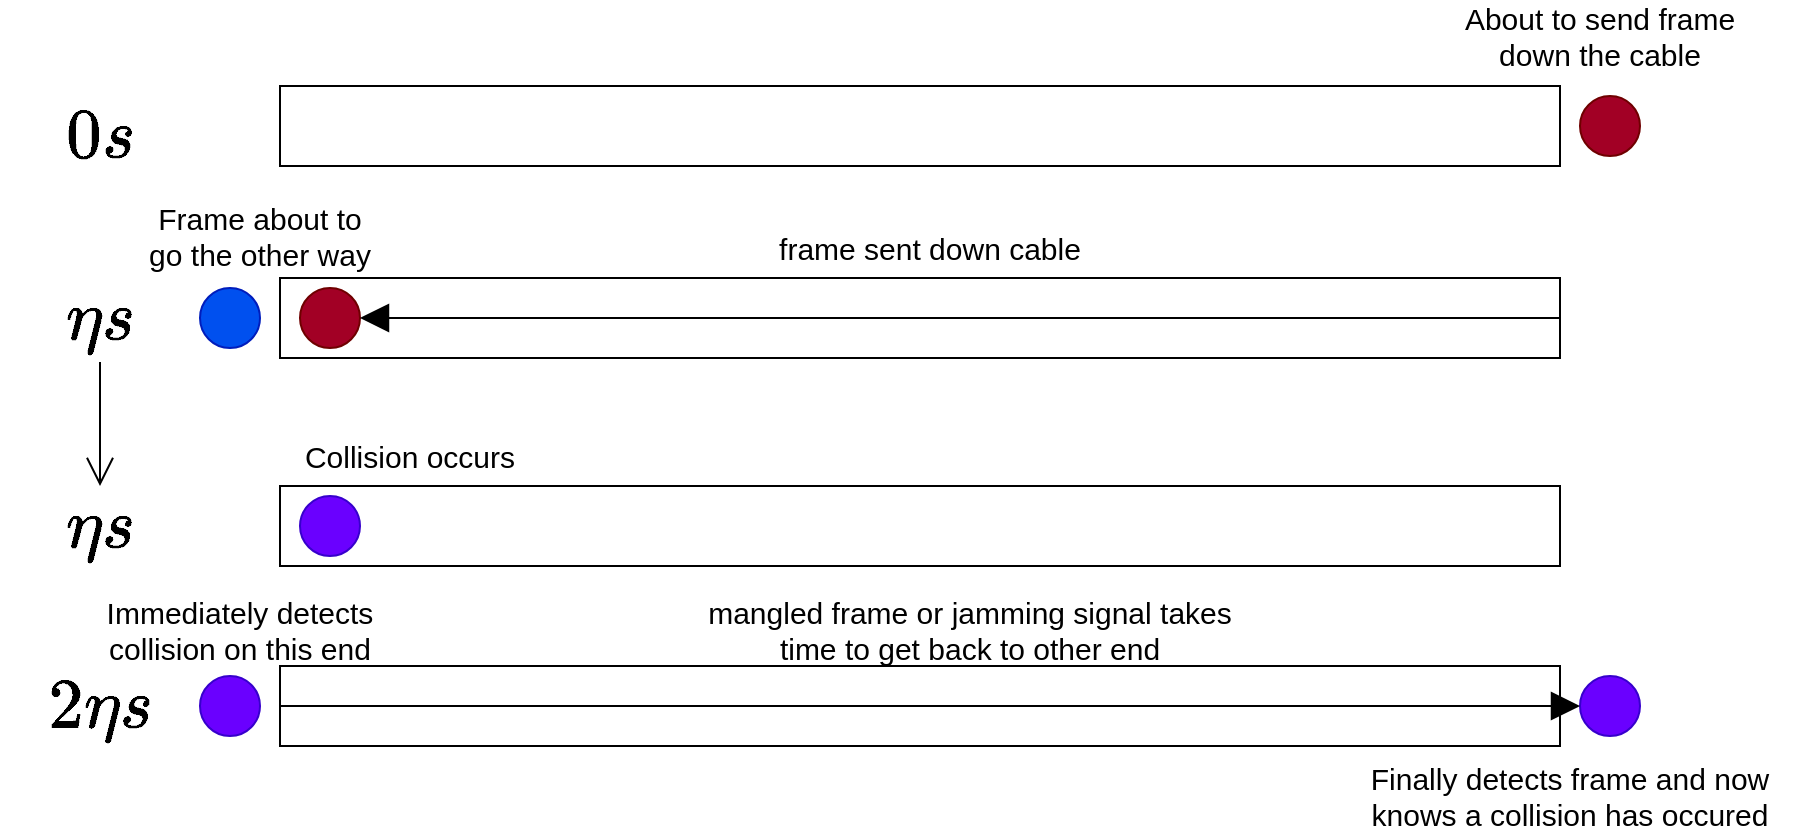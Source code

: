 <mxfile version="13.9.9" type="device"><diagram id="AEhNn1FfccWH_4S08PYE" name="Page-1"><mxGraphModel dx="1936" dy="966" grid="1" gridSize="10" guides="1" tooltips="1" connect="1" arrows="1" fold="1" page="1" pageScale="1" pageWidth="850" pageHeight="1100" math="1" shadow="0"><root><mxCell id="0"/><mxCell id="1" parent="0"/><mxCell id="gxRJ19RwaPW1aZ6zY413-2" value="" style="rounded=0;whiteSpace=wrap;html=1;" vertex="1" parent="1"><mxGeometry x="40" y="120" width="640" height="40" as="geometry"/></mxCell><mxCell id="gxRJ19RwaPW1aZ6zY413-3" value="" style="ellipse;whiteSpace=wrap;html=1;aspect=fixed;fillColor=#a20025;strokeColor=#6F0000;fontColor=#ffffff;" vertex="1" parent="1"><mxGeometry x="690" y="125" width="30" height="30" as="geometry"/></mxCell><mxCell id="gxRJ19RwaPW1aZ6zY413-4" value="" style="rounded=0;whiteSpace=wrap;html=1;" vertex="1" parent="1"><mxGeometry x="40" y="216" width="640" height="40" as="geometry"/></mxCell><mxCell id="gxRJ19RwaPW1aZ6zY413-5" value="" style="ellipse;whiteSpace=wrap;html=1;aspect=fixed;fillColor=#a20025;strokeColor=#6F0000;fontColor=#ffffff;" vertex="1" parent="1"><mxGeometry x="50" y="221" width="30" height="30" as="geometry"/></mxCell><mxCell id="gxRJ19RwaPW1aZ6zY413-8" value="" style="rounded=0;whiteSpace=wrap;html=1;" vertex="1" parent="1"><mxGeometry x="40" y="320" width="640" height="40" as="geometry"/></mxCell><mxCell id="gxRJ19RwaPW1aZ6zY413-9" value="" style="ellipse;whiteSpace=wrap;html=1;aspect=fixed;fillColor=#6a00ff;strokeColor=#3700CC;fontColor=#ffffff;" vertex="1" parent="1"><mxGeometry x="50" y="325" width="30" height="30" as="geometry"/></mxCell><mxCell id="gxRJ19RwaPW1aZ6zY413-11" value="" style="rounded=0;whiteSpace=wrap;html=1;" vertex="1" parent="1"><mxGeometry x="40" y="410" width="640" height="40" as="geometry"/></mxCell><mxCell id="gxRJ19RwaPW1aZ6zY413-12" value="" style="ellipse;whiteSpace=wrap;html=1;aspect=fixed;fillColor=#6a00ff;strokeColor=#3700CC;fontColor=#ffffff;" vertex="1" parent="1"><mxGeometry y="415" width="30" height="30" as="geometry"/></mxCell><mxCell id="gxRJ19RwaPW1aZ6zY413-13" value="" style="ellipse;whiteSpace=wrap;html=1;aspect=fixed;fillColor=#6a00ff;strokeColor=#3700CC;fontColor=#ffffff;" vertex="1" parent="1"><mxGeometry x="690" y="415" width="30" height="30" as="geometry"/></mxCell><mxCell id="gxRJ19RwaPW1aZ6zY413-14" value="" style="ellipse;whiteSpace=wrap;html=1;aspect=fixed;fillColor=#0050ef;strokeColor=#001DBC;fontColor=#ffffff;" vertex="1" parent="1"><mxGeometry y="221" width="30" height="30" as="geometry"/></mxCell><mxCell id="gxRJ19RwaPW1aZ6zY413-15" value="$$0s$$" style="text;html=1;strokeColor=none;fillColor=none;align=center;verticalAlign=middle;whiteSpace=wrap;rounded=0;fontSize=30;" vertex="1" parent="1"><mxGeometry x="-70" y="135" width="40" height="20" as="geometry"/></mxCell><mxCell id="gxRJ19RwaPW1aZ6zY413-30" style="edgeStyle=orthogonalEdgeStyle;rounded=0;orthogonalLoop=1;jettySize=auto;html=1;exitX=0.5;exitY=1;exitDx=0;exitDy=0;entryX=0.5;entryY=0;entryDx=0;entryDy=0;endArrow=open;endFill=0;endSize=12;fontSize=15;" edge="1" parent="1" source="gxRJ19RwaPW1aZ6zY413-16" target="gxRJ19RwaPW1aZ6zY413-17"><mxGeometry relative="1" as="geometry"/></mxCell><mxCell id="gxRJ19RwaPW1aZ6zY413-16" value="$$\eta s$$" style="text;html=1;strokeColor=none;fillColor=none;align=center;verticalAlign=middle;whiteSpace=wrap;rounded=0;fontSize=30;" vertex="1" parent="1"><mxGeometry x="-70" y="214" width="40" height="44" as="geometry"/></mxCell><mxCell id="gxRJ19RwaPW1aZ6zY413-17" value="$$\eta s$$" style="text;html=1;strokeColor=none;fillColor=none;align=center;verticalAlign=middle;whiteSpace=wrap;rounded=0;fontSize=30;" vertex="1" parent="1"><mxGeometry x="-70" y="320" width="40" height="40" as="geometry"/></mxCell><mxCell id="gxRJ19RwaPW1aZ6zY413-18" value="$$2\eta s$$" style="text;html=1;strokeColor=none;fillColor=none;align=center;verticalAlign=middle;whiteSpace=wrap;rounded=0;fontSize=30;" vertex="1" parent="1"><mxGeometry x="-70" y="420" width="40" height="20" as="geometry"/></mxCell><mxCell id="gxRJ19RwaPW1aZ6zY413-21" value="About to send frame down the cable" style="text;html=1;strokeColor=none;fillColor=none;align=center;verticalAlign=middle;whiteSpace=wrap;rounded=0;fontSize=15;" vertex="1" parent="1"><mxGeometry x="630" y="80" width="140" height="30" as="geometry"/></mxCell><mxCell id="gxRJ19RwaPW1aZ6zY413-22" value="" style="endArrow=block;html=1;fontSize=15;entryX=1;entryY=0.5;entryDx=0;entryDy=0;exitX=1;exitY=0.5;exitDx=0;exitDy=0;endFill=1;endSize=12;" edge="1" parent="1" source="gxRJ19RwaPW1aZ6zY413-4" target="gxRJ19RwaPW1aZ6zY413-5"><mxGeometry width="50" height="50" relative="1" as="geometry"><mxPoint x="400" y="306" as="sourcePoint"/><mxPoint x="450" y="256" as="targetPoint"/></mxGeometry></mxCell><mxCell id="gxRJ19RwaPW1aZ6zY413-23" value="frame sent down cable" style="text;html=1;strokeColor=none;fillColor=none;align=center;verticalAlign=middle;whiteSpace=wrap;rounded=0;fontSize=15;" vertex="1" parent="1"><mxGeometry x="260" y="186" width="210" height="30" as="geometry"/></mxCell><mxCell id="gxRJ19RwaPW1aZ6zY413-24" value="Frame about to go the other way" style="text;html=1;strokeColor=none;fillColor=none;align=center;verticalAlign=middle;whiteSpace=wrap;rounded=0;fontSize=15;" vertex="1" parent="1"><mxGeometry x="-30" y="180" width="120" height="30" as="geometry"/></mxCell><mxCell id="gxRJ19RwaPW1aZ6zY413-25" value="" style="endArrow=block;html=1;fontSize=15;entryX=0;entryY=0.5;entryDx=0;entryDy=0;exitX=0;exitY=0.5;exitDx=0;exitDy=0;endFill=1;endSize=12;" edge="1" parent="1" source="gxRJ19RwaPW1aZ6zY413-11" target="gxRJ19RwaPW1aZ6zY413-13"><mxGeometry width="50" height="50" relative="1" as="geometry"><mxPoint x="690" y="320" as="sourcePoint"/><mxPoint x="90" y="320" as="targetPoint"/></mxGeometry></mxCell><mxCell id="gxRJ19RwaPW1aZ6zY413-26" value="Collision occurs" style="text;html=1;strokeColor=none;fillColor=none;align=center;verticalAlign=middle;whiteSpace=wrap;rounded=0;fontSize=15;" vertex="1" parent="1"><mxGeometry y="290" width="210" height="30" as="geometry"/></mxCell><mxCell id="gxRJ19RwaPW1aZ6zY413-27" value="Immediately detects collision on this end" style="text;html=1;strokeColor=none;fillColor=none;align=center;verticalAlign=middle;whiteSpace=wrap;rounded=0;fontSize=15;" vertex="1" parent="1"><mxGeometry x="-60" y="377" width="160" height="30" as="geometry"/></mxCell><mxCell id="gxRJ19RwaPW1aZ6zY413-28" value="mangled frame or jamming signal takes time to get back to other end" style="text;html=1;strokeColor=none;fillColor=none;align=center;verticalAlign=middle;whiteSpace=wrap;rounded=0;fontSize=15;" vertex="1" parent="1"><mxGeometry x="250" y="377" width="270" height="30" as="geometry"/></mxCell><mxCell id="gxRJ19RwaPW1aZ6zY413-29" value="Finally detects frame and now knows a collision has occured" style="text;html=1;strokeColor=none;fillColor=none;align=center;verticalAlign=middle;whiteSpace=wrap;rounded=0;fontSize=15;" vertex="1" parent="1"><mxGeometry x="570" y="460" width="230" height="30" as="geometry"/></mxCell></root></mxGraphModel></diagram></mxfile>